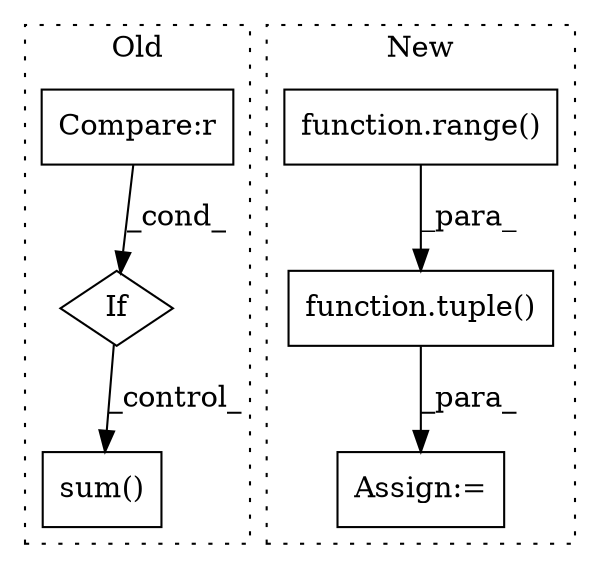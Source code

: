digraph G {
subgraph cluster0 {
1 [label="sum()" a="75" s="13525" l="41" shape="box"];
5 [label="If" a="96" s="13310" l="3" shape="diamond"];
6 [label="Compare:r" a="40" s="13313" l="12" shape="box"];
label = "Old";
style="dotted";
}
subgraph cluster1 {
2 [label="function.tuple()" a="75" s="14361,14381" l="6,1" shape="box"];
3 [label="Assign:=" a="68" s="14358" l="3" shape="box"];
4 [label="function.range()" a="75" s="14367,14380" l="6,1" shape="box"];
label = "New";
style="dotted";
}
2 -> 3 [label="_para_"];
4 -> 2 [label="_para_"];
5 -> 1 [label="_control_"];
6 -> 5 [label="_cond_"];
}